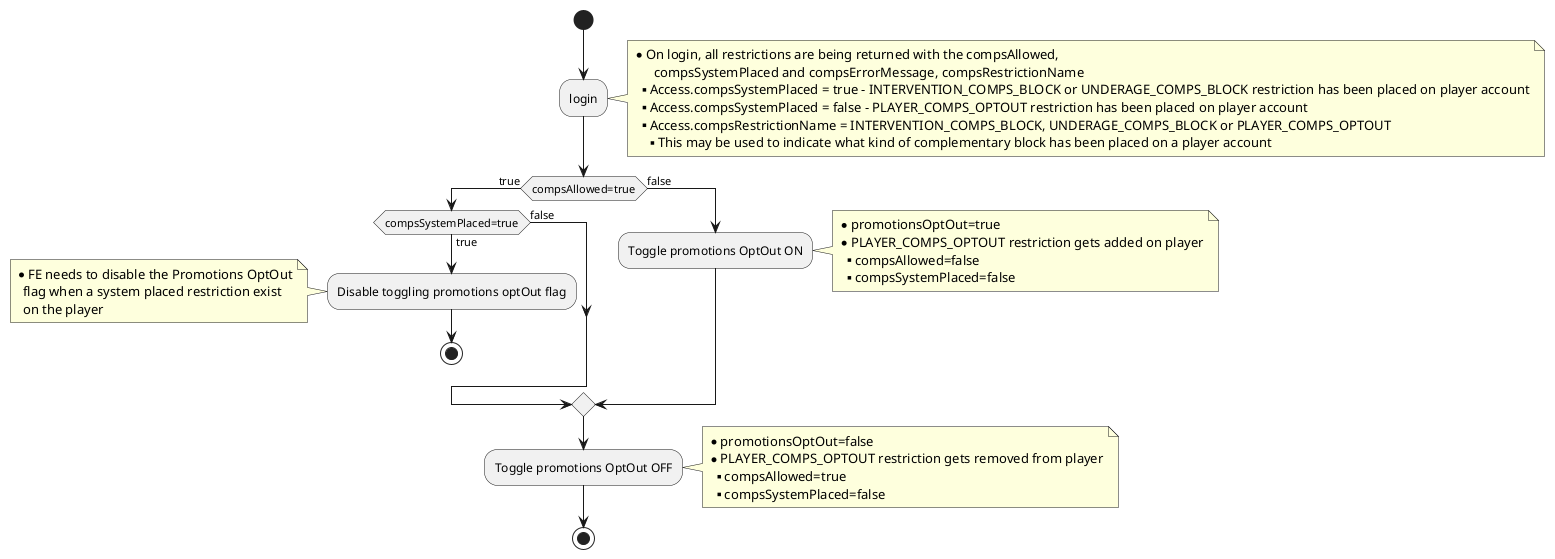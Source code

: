 .FE PLayer toggles Promotions OptOut flag ON
[plantuml]
----
@startuml
'https://plantuml.com/activity-diagram-beta

start
:login;
note right
* On login, all restrictions are being returned with the compsAllowed,
      compsSystemPlaced and compsErrorMessage, compsRestrictionName
** Access.compsSystemPlaced = true - INTERVENTION_COMPS_BLOCK or UNDERAGE_COMPS_BLOCK restriction has been placed on player account
** Access.compsSystemPlaced = false - PLAYER_COMPS_OPTOUT restriction has been placed on player account
** Access.compsRestrictionName = INTERVENTION_COMPS_BLOCK, UNDERAGE_COMPS_BLOCK or PLAYER_COMPS_OPTOUT
*** This may be used to indicate what kind of complementary block has been placed on a player account
end note
if (compsAllowed=true) then (true)
    if (compsSystemPlaced=true) then (true)
        :Disable toggling promotions optOut flag;
        note left
        * FE needs to disable the Promotions OptOut
          flag when a system placed restriction exist
          on the player
        end note
        stop
    else (false)
    endif
else (false)
   :Toggle promotions OptOut ON;
   note right
      * promotionsOptOut=true
      * PLAYER_COMPS_OPTOUT restriction gets added on player
      ** compsAllowed=false
      ** compsSystemPlaced=false
   end note
endif
:Toggle promotions OptOut OFF;
note right
   * promotionsOptOut=false
   * PLAYER_COMPS_OPTOUT restriction gets removed from player
   ** compsAllowed=true
   ** compsSystemPlaced=false
end note

stop

@enduml
----